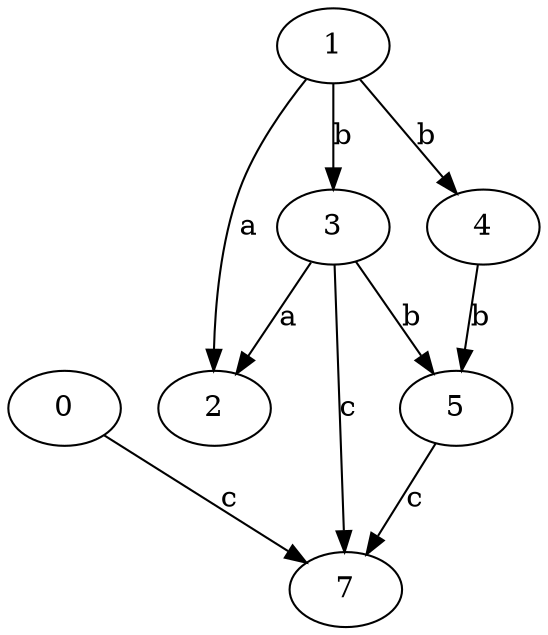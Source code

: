 strict digraph  {
0;
1;
2;
3;
4;
5;
7;
0 -> 7  [label=c];
1 -> 2  [label=a];
1 -> 3  [label=b];
1 -> 4  [label=b];
3 -> 2  [label=a];
3 -> 5  [label=b];
3 -> 7  [label=c];
4 -> 5  [label=b];
5 -> 7  [label=c];
}
